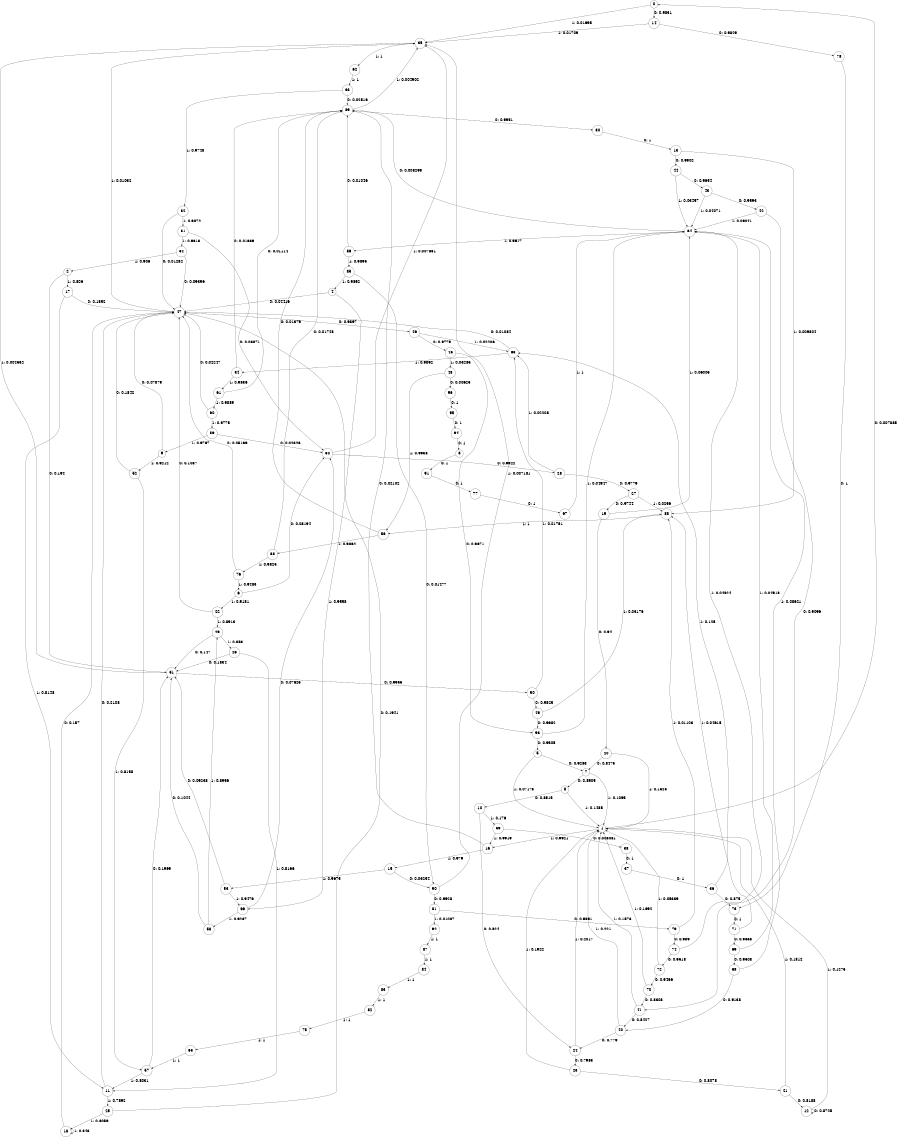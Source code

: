 digraph "ch1_both_L14" {
size = "6,8.5";
ratio = "fill";
node [shape = circle];
node [fontsize = 24];
edge [fontsize = 24];
0 -> 14 [label = "0: 0.9831   "];
0 -> 35 [label = "1: 0.01695  "];
1 -> 0 [label = "0: 0.007885  "];
1 -> 16 [label = "1: 0.9921   "];
2 -> 51 [label = "0: 0.194    "];
2 -> 17 [label = "1: 0.806    "];
3 -> 91 [label = "0: 1        "];
4 -> 47 [label = "0: 0.04416  "];
4 -> 66 [label = "1: 0.9558   "];
5 -> 7 [label = "0: 0.9283   "];
5 -> 1 [label = "1: 0.07173  "];
6 -> 30 [label = "0: 0.08194  "];
6 -> 22 [label = "1: 0.9181   "];
7 -> 8 [label = "0: 0.8905   "];
7 -> 1 [label = "1: 0.1095   "];
8 -> 10 [label = "0: 0.8515   "];
8 -> 1 [label = "1: 0.1485   "];
9 -> 47 [label = "0: 0.07879  "];
9 -> 52 [label = "1: 0.9212   "];
10 -> 24 [label = "0: 0.824    "];
10 -> 39 [label = "1: 0.176    "];
11 -> 47 [label = "0: 0.2108   "];
11 -> 25 [label = "1: 0.7892   "];
12 -> 12 [label = "0: 0.8725   "];
12 -> 1 [label = "1: 0.1275   "];
13 -> 44 [label = "0: 0.9902   "];
13 -> 88 [label = "1: 0.009804  "];
14 -> 78 [label = "0: 0.9829   "];
14 -> 35 [label = "1: 0.01709  "];
15 -> 90 [label = "0: 0.03254  "];
15 -> 53 [label = "1: 0.9675   "];
16 -> 89 [label = "0: 0.02102  "];
16 -> 15 [label = "1: 0.979    "];
17 -> 47 [label = "0: 0.1852   "];
17 -> 11 [label = "1: 0.8148   "];
18 -> 47 [label = "0: 0.157    "];
18 -> 18 [label = "1: 0.843    "];
19 -> 20 [label = "0: 0.94     "];
19 -> 64 [label = "1: 0.06005  "];
20 -> 7 [label = "0: 0.8475   "];
20 -> 1 [label = "1: 0.1525   "];
21 -> 12 [label = "0: 0.8188   "];
21 -> 1 [label = "1: 0.1812   "];
22 -> 47 [label = "0: 0.1087   "];
22 -> 29 [label = "1: 0.8913   "];
23 -> 21 [label = "0: 0.8078   "];
23 -> 1 [label = "1: 0.1922   "];
24 -> 23 [label = "0: 0.7983   "];
24 -> 1 [label = "1: 0.2017   "];
25 -> 47 [label = "0: 0.1941   "];
25 -> 18 [label = "1: 0.8059   "];
26 -> 51 [label = "0: 0.1834   "];
26 -> 11 [label = "1: 0.8166   "];
27 -> 19 [label = "0: 0.9744   "];
27 -> 88 [label = "1: 0.0256   "];
28 -> 27 [label = "0: 0.9779   "];
28 -> 63 [label = "1: 0.02208  "];
29 -> 51 [label = "0: 0.147    "];
29 -> 26 [label = "1: 0.853    "];
30 -> 28 [label = "0: 0.9922   "];
30 -> 35 [label = "1: 0.007831  "];
31 -> 30 [label = "0: 0.03871  "];
31 -> 54 [label = "1: 0.9613   "];
32 -> 47 [label = "0: 0.01282  "];
32 -> 31 [label = "1: 0.9872   "];
33 -> 89 [label = "0: 0.02516  "];
33 -> 32 [label = "1: 0.9748   "];
34 -> 89 [label = "0: 0.01639  "];
34 -> 61 [label = "1: 0.9836   "];
35 -> 62 [label = "1: 1        "];
36 -> 73 [label = "0: 0.875    "];
36 -> 63 [label = "1: 0.125    "];
37 -> 36 [label = "0: 1        "];
38 -> 37 [label = "0: 1        "];
39 -> 38 [label = "0: 0.008081  "];
39 -> 16 [label = "1: 0.9919   "];
40 -> 24 [label = "0: 0.779    "];
40 -> 1 [label = "1: 0.221    "];
41 -> 40 [label = "0: 0.8427   "];
41 -> 1 [label = "1: 0.1573   "];
42 -> 41 [label = "0: 0.9096   "];
42 -> 64 [label = "1: 0.09041  "];
43 -> 42 [label = "0: 0.9593   "];
43 -> 64 [label = "1: 0.04071  "];
44 -> 43 [label = "0: 0.9654   "];
44 -> 64 [label = "1: 0.03457  "];
45 -> 93 [label = "0: 0.9671   "];
45 -> 48 [label = "1: 0.03285  "];
46 -> 45 [label = "0: 0.9779   "];
46 -> 63 [label = "1: 0.02206  "];
47 -> 46 [label = "0: 0.9897   "];
47 -> 35 [label = "1: 0.01032  "];
48 -> 96 [label = "0: 0.00625  "];
48 -> 56 [label = "1: 0.9938   "];
49 -> 93 [label = "0: 0.9682   "];
49 -> 88 [label = "1: 0.03176  "];
50 -> 49 [label = "0: 0.9825   "];
50 -> 63 [label = "1: 0.01751  "];
51 -> 50 [label = "0: 0.9955   "];
51 -> 35 [label = "1: 0.004532  "];
52 -> 47 [label = "0: 0.1842   "];
52 -> 57 [label = "1: 0.8158   "];
53 -> 51 [label = "0: 0.05238  "];
53 -> 66 [label = "1: 0.9476   "];
54 -> 47 [label = "0: 0.09396  "];
54 -> 2 [label = "1: 0.906    "];
55 -> 89 [label = "0: 0.01748  "];
55 -> 76 [label = "1: 0.9825   "];
56 -> 89 [label = "0: 0.01379  "];
56 -> 55 [label = "1: 0.9862   "];
57 -> 51 [label = "0: 0.1969   "];
57 -> 11 [label = "1: 0.8031   "];
58 -> 51 [label = "0: 0.1044   "];
58 -> 29 [label = "1: 0.8956   "];
59 -> 30 [label = "0: 0.02326  "];
59 -> 9 [label = "1: 0.9767   "];
60 -> 47 [label = "0: 0.02247  "];
60 -> 59 [label = "1: 0.9775   "];
61 -> 89 [label = "0: 0.01114  "];
61 -> 60 [label = "1: 0.9889   "];
62 -> 33 [label = "1: 1        "];
63 -> 47 [label = "0: 0.01084  "];
63 -> 34 [label = "1: 0.9892   "];
64 -> 89 [label = "0: 0.008299  "];
64 -> 86 [label = "1: 0.9917   "];
65 -> 57 [label = "1: 1        "];
66 -> 30 [label = "0: 0.07625  "];
66 -> 58 [label = "1: 0.9237   "];
67 -> 64 [label = "1: 1        "];
68 -> 40 [label = "0: 0.9138   "];
68 -> 64 [label = "1: 0.08621  "];
69 -> 68 [label = "0: 0.9508   "];
69 -> 64 [label = "1: 0.04918  "];
70 -> 41 [label = "0: 0.8308   "];
70 -> 1 [label = "1: 0.1692   "];
71 -> 69 [label = "0: 0.9538   "];
71 -> 88 [label = "1: 0.04615  "];
72 -> 70 [label = "0: 0.9466   "];
72 -> 1 [label = "1: 0.05339  "];
73 -> 71 [label = "0: 1        "];
74 -> 72 [label = "0: 0.9518   "];
74 -> 64 [label = "1: 0.04824  "];
75 -> 65 [label = "1: 1        "];
76 -> 47 [label = "0: 0.05169  "];
76 -> 6 [label = "1: 0.9483   "];
77 -> 67 [label = "0: 1        "];
78 -> 73 [label = "0: 1        "];
79 -> 74 [label = "0: 0.989    "];
79 -> 88 [label = "1: 0.01103  "];
80 -> 13 [label = "0: 1        "];
81 -> 79 [label = "0: 0.9891   "];
81 -> 92 [label = "1: 0.01087  "];
82 -> 75 [label = "1: 1        "];
83 -> 82 [label = "1: 1        "];
84 -> 83 [label = "1: 1        "];
85 -> 90 [label = "0: 0.01477  "];
85 -> 4 [label = "1: 0.9852   "];
86 -> 89 [label = "0: 0.01046  "];
86 -> 85 [label = "1: 0.9895   "];
87 -> 84 [label = "1: 1        "];
88 -> 56 [label = "1: 1        "];
89 -> 80 [label = "0: 0.9951   "];
89 -> 35 [label = "1: 0.004902  "];
90 -> 81 [label = "0: 0.9928   "];
90 -> 35 [label = "1: 0.007181  "];
91 -> 77 [label = "0: 1        "];
92 -> 87 [label = "1: 1        "];
93 -> 5 [label = "0: 0.9505   "];
93 -> 64 [label = "1: 0.04947  "];
94 -> 3 [label = "0: 1        "];
95 -> 94 [label = "0: 1        "];
96 -> 95 [label = "0: 1        "];
}